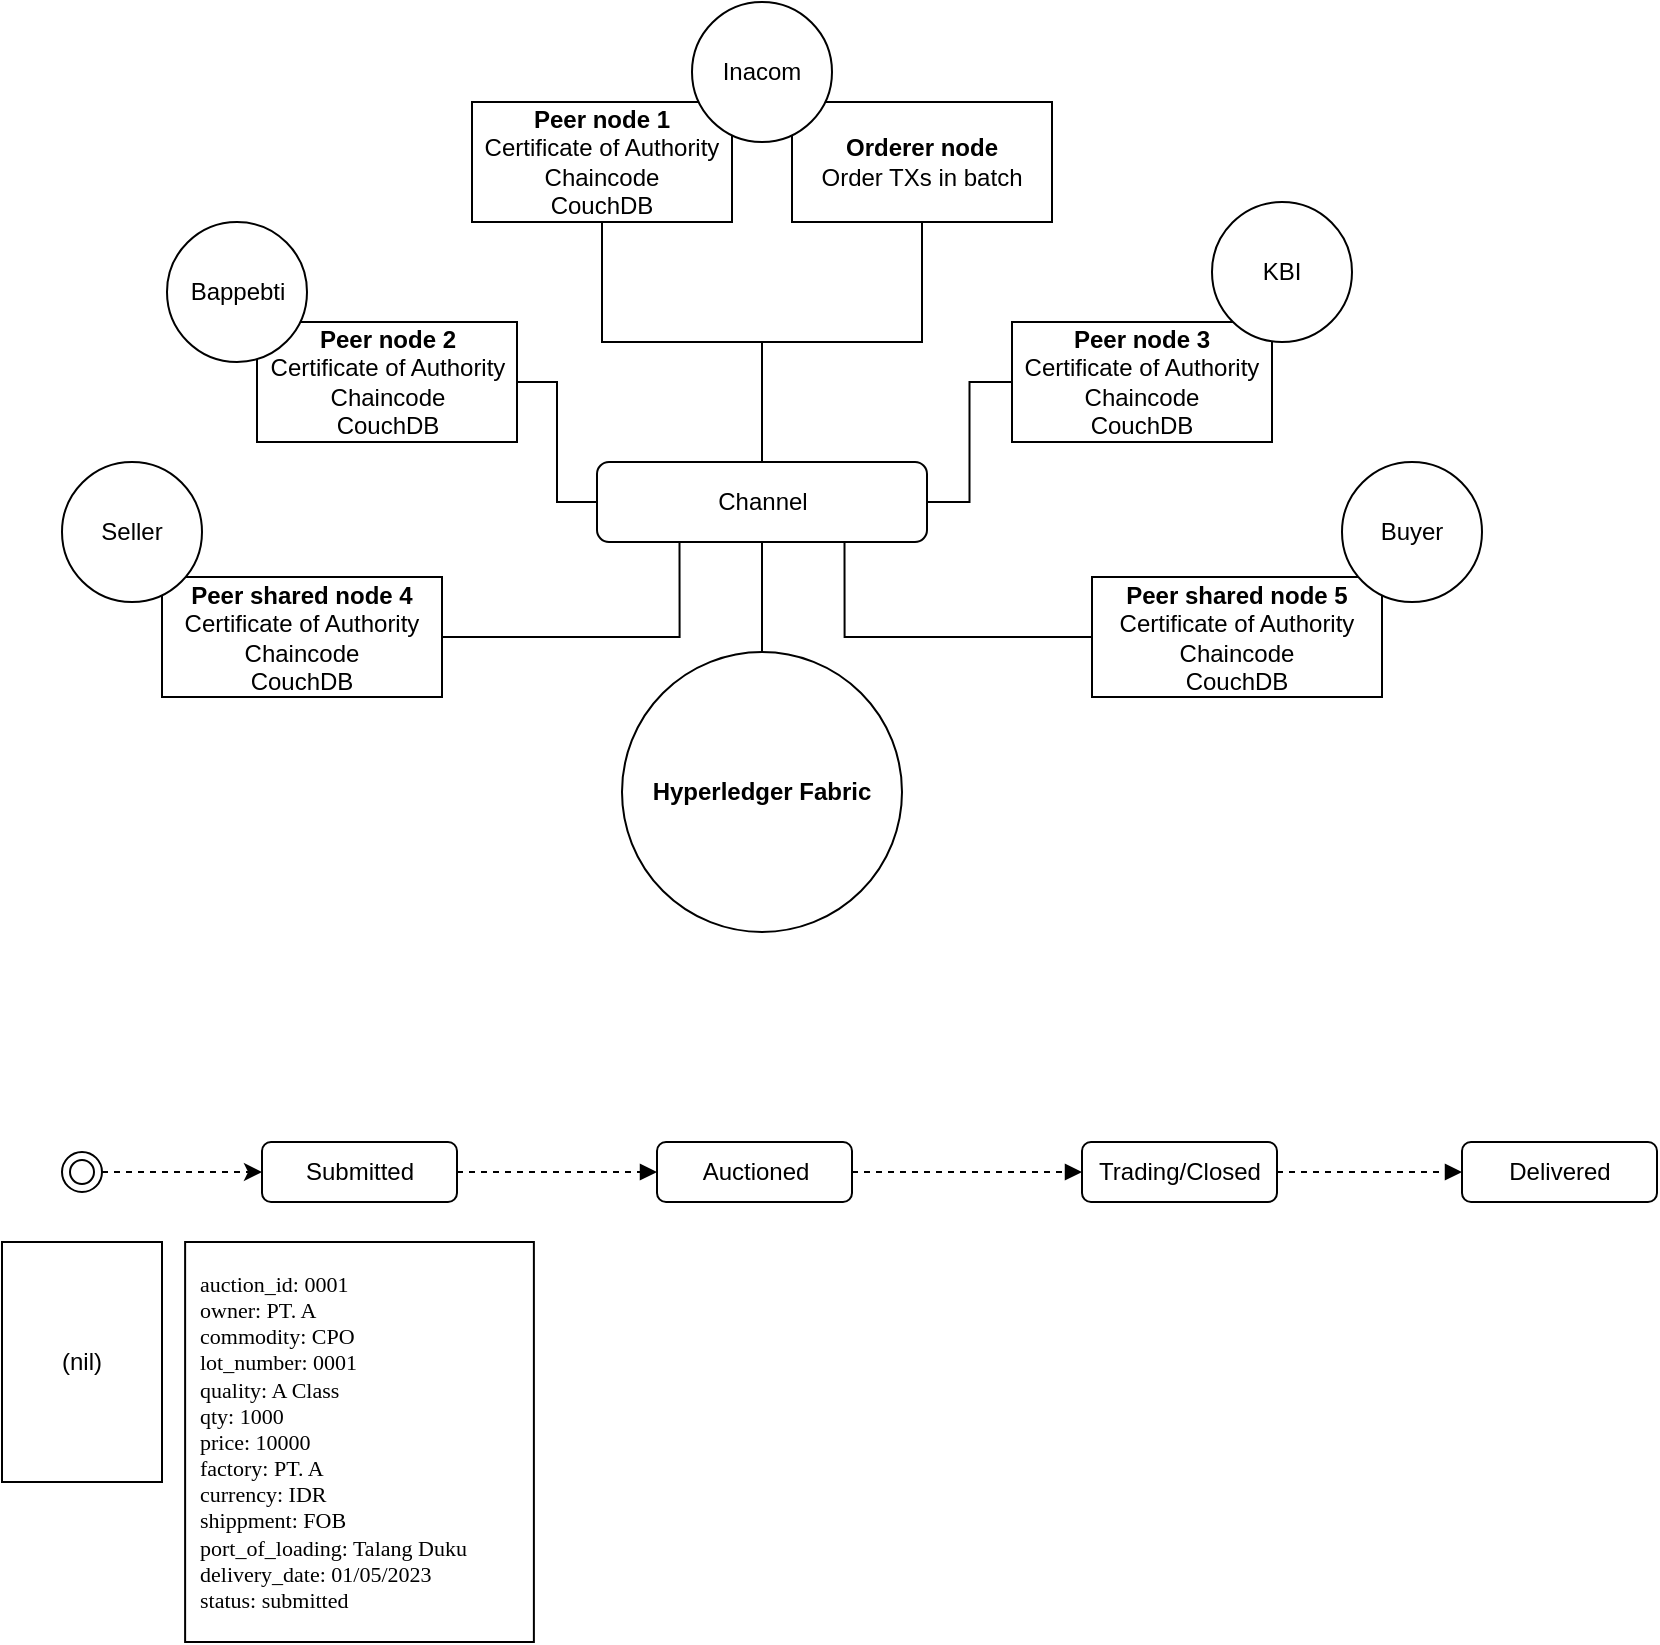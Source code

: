 <mxfile version="21.0.2" type="github">
  <diagram name="Page-1" id="Z3g4uYWvn1TSTXRmDf2X">
    <mxGraphModel dx="1235" dy="733" grid="1" gridSize="10" guides="1" tooltips="1" connect="1" arrows="1" fold="1" page="1" pageScale="1" pageWidth="850" pageHeight="1100" math="0" shadow="0">
      <root>
        <mxCell id="0" />
        <mxCell id="1" parent="0" />
        <mxCell id="Afo-B2X1lhz9PmUoqlAG-20" value="&lt;b&gt;Peer node 3&lt;br&gt;&lt;/b&gt;Certificate of Authority&lt;br&gt;Chaincode&lt;br&gt;CouchDB" style="rounded=0;whiteSpace=wrap;html=1;" vertex="1" parent="1">
          <mxGeometry x="515" y="220" width="130" height="60" as="geometry" />
        </mxCell>
        <mxCell id="Afo-B2X1lhz9PmUoqlAG-33" style="edgeStyle=orthogonalEdgeStyle;rounded=0;orthogonalLoop=1;jettySize=auto;html=1;exitX=0;exitY=0.5;exitDx=0;exitDy=0;entryX=0.75;entryY=1;entryDx=0;entryDy=0;endArrow=none;endFill=0;" edge="1" parent="1" source="Afo-B2X1lhz9PmUoqlAG-22" target="Afo-B2X1lhz9PmUoqlAG-12">
          <mxGeometry relative="1" as="geometry" />
        </mxCell>
        <mxCell id="Afo-B2X1lhz9PmUoqlAG-22" value="&lt;b&gt;Peer shared node 5&lt;br&gt;&lt;/b&gt;Certificate of Authority&lt;br&gt;Chaincode&lt;br&gt;CouchDB" style="rounded=0;whiteSpace=wrap;html=1;" vertex="1" parent="1">
          <mxGeometry x="555" y="347.5" width="145" height="60" as="geometry" />
        </mxCell>
        <mxCell id="Afo-B2X1lhz9PmUoqlAG-34" style="edgeStyle=orthogonalEdgeStyle;rounded=0;orthogonalLoop=1;jettySize=auto;html=1;exitX=1;exitY=0.5;exitDx=0;exitDy=0;entryX=0.25;entryY=1;entryDx=0;entryDy=0;endArrow=none;endFill=0;" edge="1" parent="1" source="Afo-B2X1lhz9PmUoqlAG-21" target="Afo-B2X1lhz9PmUoqlAG-12">
          <mxGeometry relative="1" as="geometry" />
        </mxCell>
        <mxCell id="Afo-B2X1lhz9PmUoqlAG-21" value="&lt;b&gt;Peer shared node 4&lt;br&gt;&lt;/b&gt;Certificate of Authority&lt;br&gt;Chaincode&lt;br&gt;CouchDB" style="rounded=0;whiteSpace=wrap;html=1;" vertex="1" parent="1">
          <mxGeometry x="90" y="347.5" width="140" height="60" as="geometry" />
        </mxCell>
        <mxCell id="Afo-B2X1lhz9PmUoqlAG-31" style="edgeStyle=orthogonalEdgeStyle;rounded=0;orthogonalLoop=1;jettySize=auto;html=1;exitX=0;exitY=0.5;exitDx=0;exitDy=0;entryX=1;entryY=0.5;entryDx=0;entryDy=0;endArrow=none;endFill=0;" edge="1" parent="1" source="Afo-B2X1lhz9PmUoqlAG-19" target="Afo-B2X1lhz9PmUoqlAG-12">
          <mxGeometry relative="1" as="geometry" />
        </mxCell>
        <mxCell id="Afo-B2X1lhz9PmUoqlAG-19" value="&lt;b&gt;Peer node 3&lt;br&gt;&lt;/b&gt;Certificate of Authority&lt;br&gt;Chaincode&lt;br&gt;CouchDB" style="rounded=0;whiteSpace=wrap;html=1;" vertex="1" parent="1">
          <mxGeometry x="515" y="220" width="130" height="60" as="geometry" />
        </mxCell>
        <mxCell id="Afo-B2X1lhz9PmUoqlAG-30" style="edgeStyle=orthogonalEdgeStyle;rounded=0;orthogonalLoop=1;jettySize=auto;html=1;exitX=1;exitY=0.5;exitDx=0;exitDy=0;entryX=0;entryY=0.5;entryDx=0;entryDy=0;endArrow=none;endFill=0;" edge="1" parent="1" source="Afo-B2X1lhz9PmUoqlAG-18" target="Afo-B2X1lhz9PmUoqlAG-12">
          <mxGeometry relative="1" as="geometry" />
        </mxCell>
        <mxCell id="Afo-B2X1lhz9PmUoqlAG-18" value="&lt;b&gt;Peer node 2&lt;br&gt;&lt;/b&gt;Certificate of Authority&lt;br&gt;Chaincode&lt;br&gt;CouchDB" style="rounded=0;whiteSpace=wrap;html=1;" vertex="1" parent="1">
          <mxGeometry x="137.5" y="220" width="130" height="60" as="geometry" />
        </mxCell>
        <mxCell id="Afo-B2X1lhz9PmUoqlAG-23" style="edgeStyle=orthogonalEdgeStyle;rounded=0;orthogonalLoop=1;jettySize=auto;html=1;exitX=0.5;exitY=1;exitDx=0;exitDy=0;endArrow=none;endFill=0;" edge="1" parent="1" source="Afo-B2X1lhz9PmUoqlAG-11" target="Afo-B2X1lhz9PmUoqlAG-12">
          <mxGeometry relative="1" as="geometry" />
        </mxCell>
        <mxCell id="Afo-B2X1lhz9PmUoqlAG-11" value="&lt;b&gt;Orderer node&lt;/b&gt;&lt;br&gt;Order TXs in batch" style="rounded=0;whiteSpace=wrap;html=1;" vertex="1" parent="1">
          <mxGeometry x="405" y="110" width="130" height="60" as="geometry" />
        </mxCell>
        <mxCell id="Afo-B2X1lhz9PmUoqlAG-1" value="Hyperledger Fabric" style="ellipse;whiteSpace=wrap;html=1;aspect=fixed;fontStyle=1" vertex="1" parent="1">
          <mxGeometry x="320" y="385" width="140" height="140" as="geometry" />
        </mxCell>
        <mxCell id="Afo-B2X1lhz9PmUoqlAG-24" style="edgeStyle=orthogonalEdgeStyle;rounded=0;orthogonalLoop=1;jettySize=auto;html=1;exitX=0.5;exitY=1;exitDx=0;exitDy=0;entryX=0.5;entryY=0;entryDx=0;entryDy=0;endArrow=none;endFill=0;" edge="1" parent="1" source="Afo-B2X1lhz9PmUoqlAG-2" target="Afo-B2X1lhz9PmUoqlAG-12">
          <mxGeometry relative="1" as="geometry" />
        </mxCell>
        <mxCell id="Afo-B2X1lhz9PmUoqlAG-2" value="&lt;b&gt;Peer node 1&lt;br&gt;&lt;/b&gt;Certificate of Authority&lt;br&gt;Chaincode&lt;br&gt;CouchDB" style="rounded=0;whiteSpace=wrap;html=1;" vertex="1" parent="1">
          <mxGeometry x="245" y="110" width="130" height="60" as="geometry" />
        </mxCell>
        <mxCell id="Afo-B2X1lhz9PmUoqlAG-10" value="" style="shape=image;html=1;verticalAlign=top;verticalLabelPosition=bottom;labelBackgroundColor=#ffffff;imageAspect=0;aspect=fixed;image=https://cdn1.iconfinder.com/data/icons/cryptocurrency-blockchain-fintech-free/32/Cryptocurrency_blockchain_data-37-128.png" vertex="1" parent="1">
          <mxGeometry x="365" y="470" width="50" height="50" as="geometry" />
        </mxCell>
        <mxCell id="Afo-B2X1lhz9PmUoqlAG-7" value="Inacom" style="ellipse;whiteSpace=wrap;html=1;aspect=fixed;" vertex="1" parent="1">
          <mxGeometry x="355" y="60" width="70" height="70" as="geometry" />
        </mxCell>
        <mxCell id="Afo-B2X1lhz9PmUoqlAG-29" style="edgeStyle=orthogonalEdgeStyle;rounded=0;orthogonalLoop=1;jettySize=auto;html=1;exitX=0.5;exitY=1;exitDx=0;exitDy=0;entryX=0.5;entryY=0;entryDx=0;entryDy=0;endArrow=none;endFill=0;" edge="1" parent="1" source="Afo-B2X1lhz9PmUoqlAG-12" target="Afo-B2X1lhz9PmUoqlAG-1">
          <mxGeometry relative="1" as="geometry" />
        </mxCell>
        <mxCell id="Afo-B2X1lhz9PmUoqlAG-12" value="Channel" style="rounded=1;whiteSpace=wrap;html=1;" vertex="1" parent="1">
          <mxGeometry x="307.5" y="290" width="165" height="40" as="geometry" />
        </mxCell>
        <mxCell id="Afo-B2X1lhz9PmUoqlAG-14" value="KBI" style="ellipse;whiteSpace=wrap;html=1;aspect=fixed;" vertex="1" parent="1">
          <mxGeometry x="615" y="160" width="70" height="70" as="geometry" />
        </mxCell>
        <mxCell id="Afo-B2X1lhz9PmUoqlAG-15" value="Bappebti" style="ellipse;whiteSpace=wrap;html=1;aspect=fixed;" vertex="1" parent="1">
          <mxGeometry x="92.5" y="170" width="70" height="70" as="geometry" />
        </mxCell>
        <mxCell id="Afo-B2X1lhz9PmUoqlAG-16" value="Seller" style="ellipse;whiteSpace=wrap;html=1;aspect=fixed;" vertex="1" parent="1">
          <mxGeometry x="40" y="290" width="70" height="70" as="geometry" />
        </mxCell>
        <mxCell id="Afo-B2X1lhz9PmUoqlAG-17" value="Buyer" style="ellipse;whiteSpace=wrap;html=1;aspect=fixed;" vertex="1" parent="1">
          <mxGeometry x="680" y="290" width="70" height="70" as="geometry" />
        </mxCell>
        <mxCell id="Afo-B2X1lhz9PmUoqlAG-52" style="edgeStyle=orthogonalEdgeStyle;rounded=0;orthogonalLoop=1;jettySize=auto;html=1;exitX=1;exitY=0.5;exitDx=0;exitDy=0;dashed=1;endArrow=block;endFill=1;" edge="1" parent="1" source="Afo-B2X1lhz9PmUoqlAG-36" target="Afo-B2X1lhz9PmUoqlAG-37">
          <mxGeometry relative="1" as="geometry" />
        </mxCell>
        <mxCell id="Afo-B2X1lhz9PmUoqlAG-36" value="Submitted" style="rounded=1;whiteSpace=wrap;html=1;" vertex="1" parent="1">
          <mxGeometry x="140" y="630" width="97.5" height="30" as="geometry" />
        </mxCell>
        <mxCell id="Afo-B2X1lhz9PmUoqlAG-53" style="edgeStyle=orthogonalEdgeStyle;rounded=0;orthogonalLoop=1;jettySize=auto;html=1;exitX=1;exitY=0.5;exitDx=0;exitDy=0;entryX=0;entryY=0.5;entryDx=0;entryDy=0;dashed=1;endArrow=block;endFill=1;" edge="1" parent="1" source="Afo-B2X1lhz9PmUoqlAG-37" target="Afo-B2X1lhz9PmUoqlAG-38">
          <mxGeometry relative="1" as="geometry" />
        </mxCell>
        <mxCell id="Afo-B2X1lhz9PmUoqlAG-37" value="Auctioned" style="rounded=1;whiteSpace=wrap;html=1;" vertex="1" parent="1">
          <mxGeometry x="337.5" y="630" width="97.5" height="30" as="geometry" />
        </mxCell>
        <mxCell id="Afo-B2X1lhz9PmUoqlAG-54" style="edgeStyle=orthogonalEdgeStyle;rounded=0;orthogonalLoop=1;jettySize=auto;html=1;exitX=1;exitY=0.5;exitDx=0;exitDy=0;dashed=1;endArrow=block;endFill=1;" edge="1" parent="1" source="Afo-B2X1lhz9PmUoqlAG-38" target="Afo-B2X1lhz9PmUoqlAG-40">
          <mxGeometry relative="1" as="geometry" />
        </mxCell>
        <mxCell id="Afo-B2X1lhz9PmUoqlAG-38" value="Trading/Closed" style="rounded=1;whiteSpace=wrap;html=1;" vertex="1" parent="1">
          <mxGeometry x="550" y="630" width="97.5" height="30" as="geometry" />
        </mxCell>
        <mxCell id="Afo-B2X1lhz9PmUoqlAG-40" value="Delivered" style="rounded=1;whiteSpace=wrap;html=1;" vertex="1" parent="1">
          <mxGeometry x="740" y="630" width="97.5" height="30" as="geometry" />
        </mxCell>
        <mxCell id="Afo-B2X1lhz9PmUoqlAG-51" style="edgeStyle=orthogonalEdgeStyle;rounded=0;orthogonalLoop=1;jettySize=auto;html=1;exitX=1;exitY=0.5;exitDx=0;exitDy=0;dashed=1;" edge="1" parent="1" source="Afo-B2X1lhz9PmUoqlAG-49" target="Afo-B2X1lhz9PmUoqlAG-36">
          <mxGeometry relative="1" as="geometry" />
        </mxCell>
        <mxCell id="Afo-B2X1lhz9PmUoqlAG-49" value="" style="ellipse;shape=doubleEllipse;html=1;dashed=0;whiteSpace=wrap;aspect=fixed;" vertex="1" parent="1">
          <mxGeometry x="40" y="635" width="20" height="20" as="geometry" />
        </mxCell>
        <mxCell id="Afo-B2X1lhz9PmUoqlAG-56" value="(nil)" style="rounded=0;whiteSpace=wrap;html=1;" vertex="1" parent="1">
          <mxGeometry x="10" y="680" width="80" height="120" as="geometry" />
        </mxCell>
        <mxCell id="Afo-B2X1lhz9PmUoqlAG-57" value="&lt;div style=&quot;font-size: 11px;&quot;&gt;auction_id: 0001&lt;/div&gt;&lt;div style=&quot;font-size: 11px;&quot;&gt;owner: PT. A&lt;/div&gt;&lt;div style=&quot;font-size: 11px;&quot;&gt;commodity: CPO&lt;/div&gt;&lt;div style=&quot;font-size: 11px;&quot;&gt;lot_number: 0001&lt;/div&gt;&lt;div style=&quot;font-size: 11px;&quot;&gt;quality: A Class&lt;/div&gt;&lt;div style=&quot;font-size: 11px;&quot;&gt;qty: 1000&lt;/div&gt;&lt;div style=&quot;font-size: 11px;&quot;&gt;price: 10000&lt;/div&gt;&lt;div style=&quot;font-size: 11px;&quot;&gt;factory: PT. A&lt;/div&gt;&lt;div style=&quot;font-size: 11px;&quot;&gt;currency: IDR&lt;/div&gt;&lt;div style=&quot;font-size: 11px;&quot;&gt;shippment: FOB&lt;/div&gt;&lt;div style=&quot;font-size: 11px;&quot;&gt;port_of_loading: Talang Duku&lt;span style=&quot;font-size: 11px;&quot;&gt;&lt;/span&gt;&lt;/div&gt;&lt;div style=&quot;font-size: 11px;&quot;&gt;delivery_date: 01/05/2023&lt;/div&gt;&lt;div style=&quot;font-size: 11px;&quot;&gt;status: submitted&lt;/div&gt;" style="rounded=0;whiteSpace=wrap;html=1;align=left;fontFamily=Verdana;labelBackgroundColor=none;spacingLeft=5;fontSize=11;" vertex="1" parent="1">
          <mxGeometry x="101.56" y="680" width="174.38" height="200" as="geometry" />
        </mxCell>
      </root>
    </mxGraphModel>
  </diagram>
</mxfile>
